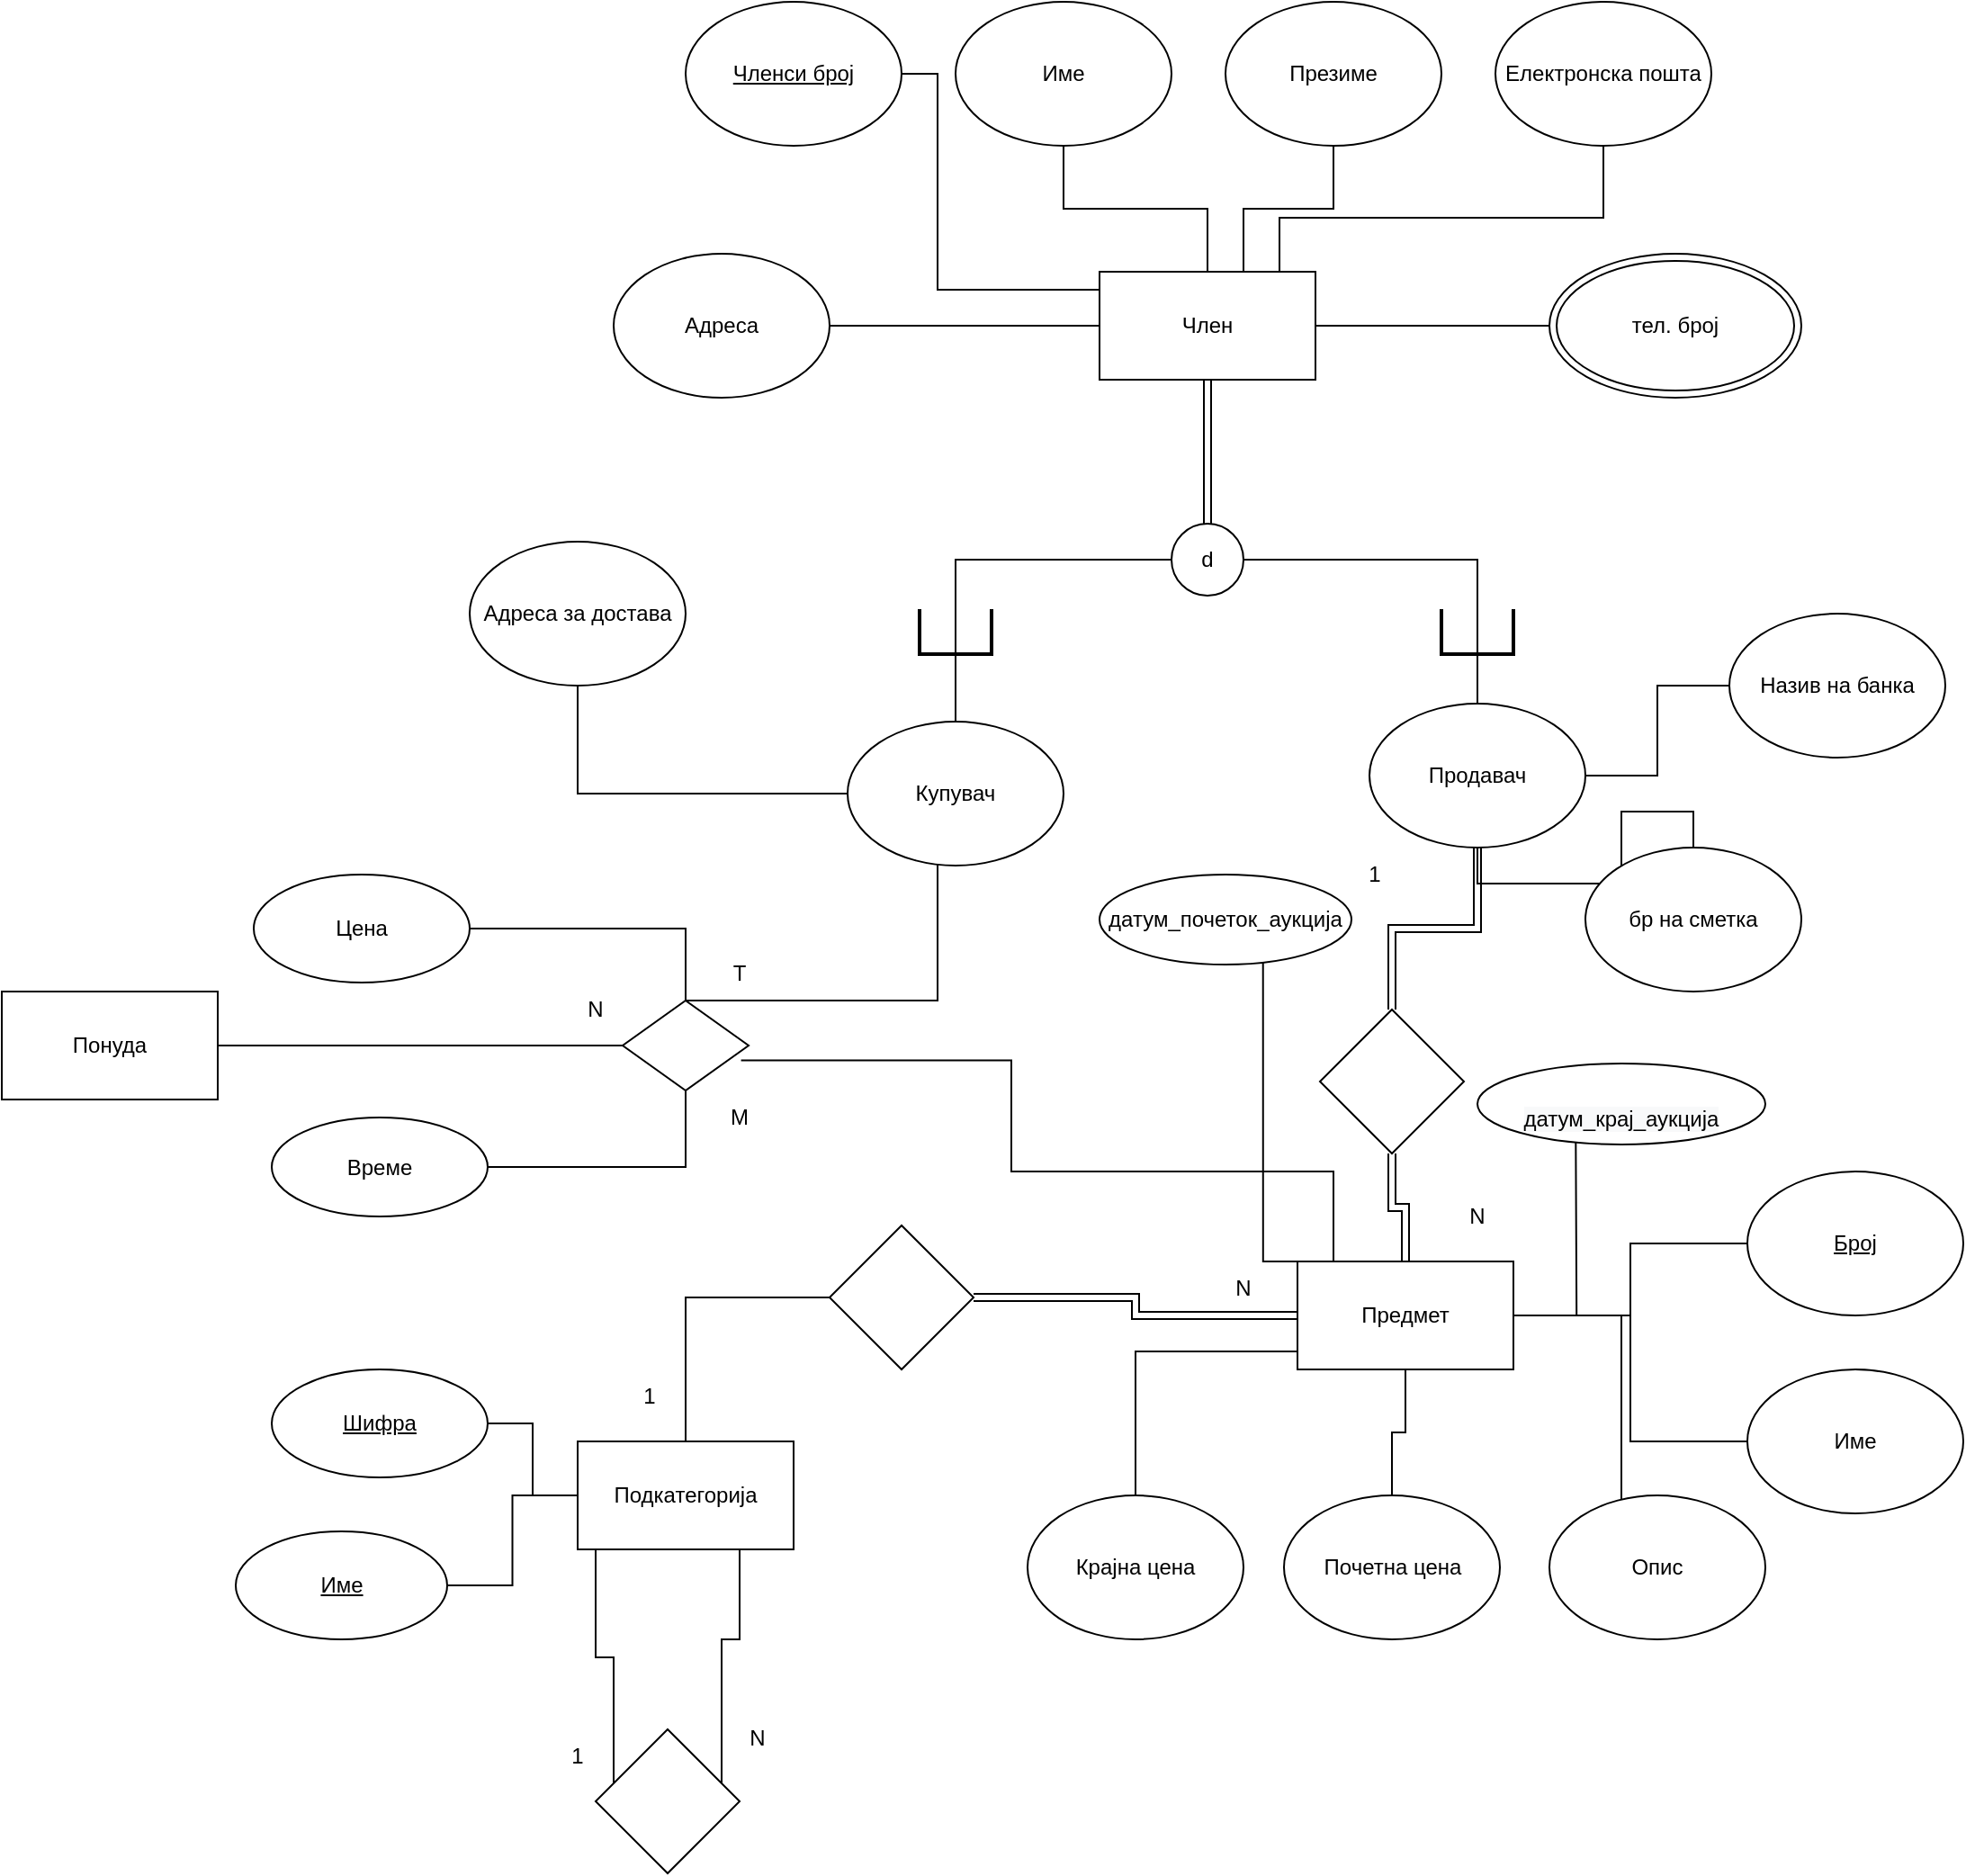 <mxfile version="20.5.2" type="device"><diagram id="pEInnEd4wYIdr4fdweo-" name="Page-1"><mxGraphModel dx="1888" dy="1683" grid="1" gridSize="10" guides="1" tooltips="1" connect="1" arrows="1" fold="1" page="1" pageScale="1" pageWidth="850" pageHeight="1100" math="0" shadow="0"><root><mxCell id="0"/><mxCell id="1" parent="0"/><mxCell id="-VrPznBXSMuNLN9TioHQ-9" style="edgeStyle=orthogonalEdgeStyle;rounded=0;orthogonalLoop=1;jettySize=auto;html=1;endArrow=none;endFill=0;" edge="1" parent="1" source="-VrPznBXSMuNLN9TioHQ-1" target="-VrPznBXSMuNLN9TioHQ-6"><mxGeometry relative="1" as="geometry"/></mxCell><mxCell id="-VrPznBXSMuNLN9TioHQ-10" style="edgeStyle=orthogonalEdgeStyle;rounded=0;orthogonalLoop=1;jettySize=auto;html=1;entryX=0;entryY=0.5;entryDx=0;entryDy=0;endArrow=none;endFill=0;" edge="1" parent="1" source="-VrPznBXSMuNLN9TioHQ-1" target="-VrPznBXSMuNLN9TioHQ-8"><mxGeometry relative="1" as="geometry"/></mxCell><mxCell id="-VrPznBXSMuNLN9TioHQ-11" style="edgeStyle=orthogonalEdgeStyle;rounded=0;orthogonalLoop=1;jettySize=auto;html=1;endArrow=none;endFill=0;" edge="1" parent="1" source="-VrPznBXSMuNLN9TioHQ-1" target="-VrPznBXSMuNLN9TioHQ-3"><mxGeometry relative="1" as="geometry"/></mxCell><mxCell id="-VrPznBXSMuNLN9TioHQ-12" style="edgeStyle=orthogonalEdgeStyle;rounded=0;orthogonalLoop=1;jettySize=auto;html=1;entryX=0.5;entryY=1;entryDx=0;entryDy=0;endArrow=none;endFill=0;" edge="1" parent="1" source="-VrPznBXSMuNLN9TioHQ-1" target="-VrPznBXSMuNLN9TioHQ-4"><mxGeometry relative="1" as="geometry"><Array as="points"><mxPoint x="410" y="65"/><mxPoint x="460" y="65"/></Array></mxGeometry></mxCell><mxCell id="-VrPznBXSMuNLN9TioHQ-13" style="edgeStyle=orthogonalEdgeStyle;rounded=0;orthogonalLoop=1;jettySize=auto;html=1;endArrow=none;endFill=0;" edge="1" parent="1" source="-VrPznBXSMuNLN9TioHQ-1" target="-VrPznBXSMuNLN9TioHQ-5"><mxGeometry relative="1" as="geometry"><Array as="points"><mxPoint x="430" y="70"/><mxPoint x="610" y="70"/></Array></mxGeometry></mxCell><mxCell id="-VrPznBXSMuNLN9TioHQ-14" style="edgeStyle=orthogonalEdgeStyle;rounded=0;orthogonalLoop=1;jettySize=auto;html=1;endArrow=none;endFill=0;" edge="1" parent="1" source="-VrPznBXSMuNLN9TioHQ-1" target="-VrPznBXSMuNLN9TioHQ-2"><mxGeometry relative="1" as="geometry"><Array as="points"><mxPoint x="240" y="110"/><mxPoint x="240" y="-10"/></Array></mxGeometry></mxCell><mxCell id="-VrPznBXSMuNLN9TioHQ-18" style="edgeStyle=orthogonalEdgeStyle;rounded=0;orthogonalLoop=1;jettySize=auto;html=1;endArrow=none;endFill=0;shape=link;" edge="1" parent="1" source="-VrPznBXSMuNLN9TioHQ-1" target="-VrPznBXSMuNLN9TioHQ-17"><mxGeometry relative="1" as="geometry"/></mxCell><mxCell id="-VrPznBXSMuNLN9TioHQ-1" value="Член" style="rounded=0;whiteSpace=wrap;html=1;" vertex="1" parent="1"><mxGeometry x="330" y="100" width="120" height="60" as="geometry"/></mxCell><mxCell id="-VrPznBXSMuNLN9TioHQ-2" value="&lt;u&gt;Членси број&lt;/u&gt;" style="ellipse;whiteSpace=wrap;html=1;" vertex="1" parent="1"><mxGeometry x="100" y="-50" width="120" height="80" as="geometry"/></mxCell><mxCell id="-VrPznBXSMuNLN9TioHQ-3" value="Име" style="ellipse;whiteSpace=wrap;html=1;" vertex="1" parent="1"><mxGeometry x="250" y="-50" width="120" height="80" as="geometry"/></mxCell><mxCell id="-VrPznBXSMuNLN9TioHQ-4" value="Презиме" style="ellipse;whiteSpace=wrap;html=1;" vertex="1" parent="1"><mxGeometry x="400" y="-50" width="120" height="80" as="geometry"/></mxCell><mxCell id="-VrPznBXSMuNLN9TioHQ-5" value="Електронска пошта" style="ellipse;whiteSpace=wrap;html=1;" vertex="1" parent="1"><mxGeometry x="550" y="-50" width="120" height="80" as="geometry"/></mxCell><mxCell id="-VrPznBXSMuNLN9TioHQ-6" value="Адреса" style="ellipse;whiteSpace=wrap;html=1;" vertex="1" parent="1"><mxGeometry x="60" y="90" width="120" height="80" as="geometry"/></mxCell><mxCell id="-VrPznBXSMuNLN9TioHQ-8" value="тел. број" style="ellipse;shape=doubleEllipse;whiteSpace=wrap;html=1;" vertex="1" parent="1"><mxGeometry x="580" y="90" width="140" height="80" as="geometry"/></mxCell><mxCell id="-VrPznBXSMuNLN9TioHQ-35" style="edgeStyle=orthogonalEdgeStyle;rounded=0;orthogonalLoop=1;jettySize=auto;html=1;endArrow=none;endFill=0;" edge="1" parent="1" source="-VrPznBXSMuNLN9TioHQ-15" target="-VrPznBXSMuNLN9TioHQ-34"><mxGeometry relative="1" as="geometry"/></mxCell><mxCell id="-VrPznBXSMuNLN9TioHQ-105" style="edgeStyle=orthogonalEdgeStyle;rounded=0;orthogonalLoop=1;jettySize=auto;html=1;entryX=0.5;entryY=0;entryDx=0;entryDy=0;endArrow=none;endFill=0;" edge="1" parent="1" source="-VrPznBXSMuNLN9TioHQ-15" target="-VrPznBXSMuNLN9TioHQ-93"><mxGeometry relative="1" as="geometry"><Array as="points"><mxPoint x="240" y="505"/></Array></mxGeometry></mxCell><mxCell id="-VrPznBXSMuNLN9TioHQ-15" value="Купувач" style="ellipse;whiteSpace=wrap;html=1;" vertex="1" parent="1"><mxGeometry x="190" y="350" width="120" height="80" as="geometry"/></mxCell><mxCell id="-VrPznBXSMuNLN9TioHQ-38" style="edgeStyle=orthogonalEdgeStyle;rounded=0;orthogonalLoop=1;jettySize=auto;html=1;endArrow=none;endFill=0;" edge="1" parent="1" source="-VrPznBXSMuNLN9TioHQ-16" target="-VrPznBXSMuNLN9TioHQ-36"><mxGeometry relative="1" as="geometry"/></mxCell><mxCell id="-VrPznBXSMuNLN9TioHQ-39" style="edgeStyle=orthogonalEdgeStyle;rounded=0;orthogonalLoop=1;jettySize=auto;html=1;entryX=0.5;entryY=0;entryDx=0;entryDy=0;endArrow=none;endFill=0;" edge="1" parent="1" source="-VrPznBXSMuNLN9TioHQ-16" target="-VrPznBXSMuNLN9TioHQ-37"><mxGeometry relative="1" as="geometry"/></mxCell><mxCell id="-VrPznBXSMuNLN9TioHQ-53" style="edgeStyle=orthogonalEdgeStyle;rounded=0;orthogonalLoop=1;jettySize=auto;html=1;endArrow=none;endFill=0;shape=link;" edge="1" parent="1" source="-VrPznBXSMuNLN9TioHQ-16" target="-VrPznBXSMuNLN9TioHQ-52"><mxGeometry relative="1" as="geometry"/></mxCell><mxCell id="-VrPznBXSMuNLN9TioHQ-16" value="Продавач" style="ellipse;whiteSpace=wrap;html=1;" vertex="1" parent="1"><mxGeometry x="480" y="340" width="120" height="80" as="geometry"/></mxCell><mxCell id="-VrPznBXSMuNLN9TioHQ-20" style="edgeStyle=orthogonalEdgeStyle;rounded=0;orthogonalLoop=1;jettySize=auto;html=1;endArrow=none;endFill=0;" edge="1" parent="1" source="-VrPznBXSMuNLN9TioHQ-17" target="-VrPznBXSMuNLN9TioHQ-16"><mxGeometry relative="1" as="geometry"/></mxCell><mxCell id="-VrPznBXSMuNLN9TioHQ-31" style="edgeStyle=orthogonalEdgeStyle;rounded=0;orthogonalLoop=1;jettySize=auto;html=1;endArrow=none;endFill=0;" edge="1" parent="1" source="-VrPznBXSMuNLN9TioHQ-17" target="-VrPznBXSMuNLN9TioHQ-15"><mxGeometry relative="1" as="geometry"/></mxCell><mxCell id="-VrPznBXSMuNLN9TioHQ-17" value="d" style="ellipse;whiteSpace=wrap;html=1;aspect=fixed;" vertex="1" parent="1"><mxGeometry x="370" y="240" width="40" height="40" as="geometry"/></mxCell><mxCell id="-VrPznBXSMuNLN9TioHQ-23" value="" style="strokeWidth=2;html=1;shape=mxgraph.flowchart.annotation_1;align=left;pointerEvents=1;rotation=-90;" vertex="1" parent="1"><mxGeometry x="527.5" y="280" width="25" height="40" as="geometry"/></mxCell><mxCell id="-VrPznBXSMuNLN9TioHQ-32" value="" style="strokeWidth=2;html=1;shape=mxgraph.flowchart.annotation_1;align=left;pointerEvents=1;rotation=-90;" vertex="1" parent="1"><mxGeometry x="237.5" y="280" width="25" height="40" as="geometry"/></mxCell><mxCell id="-VrPznBXSMuNLN9TioHQ-33" style="edgeStyle=orthogonalEdgeStyle;rounded=0;orthogonalLoop=1;jettySize=auto;html=1;exitX=0;exitY=0.5;exitDx=0;exitDy=0;exitPerimeter=0;endArrow=none;endFill=0;entryX=1;entryY=0.5;entryDx=0;entryDy=0;entryPerimeter=0;" edge="1" parent="1" source="-VrPznBXSMuNLN9TioHQ-32" target="-VrPznBXSMuNLN9TioHQ-32"><mxGeometry relative="1" as="geometry"/></mxCell><mxCell id="-VrPznBXSMuNLN9TioHQ-34" value="Адреса за достава" style="ellipse;whiteSpace=wrap;html=1;" vertex="1" parent="1"><mxGeometry x="-20" y="250" width="120" height="80" as="geometry"/></mxCell><mxCell id="-VrPznBXSMuNLN9TioHQ-36" value="Назив на банка" style="ellipse;whiteSpace=wrap;html=1;" vertex="1" parent="1"><mxGeometry x="680" y="290" width="120" height="80" as="geometry"/></mxCell><mxCell id="-VrPznBXSMuNLN9TioHQ-37" value="бр на сметка" style="ellipse;whiteSpace=wrap;html=1;" vertex="1" parent="1"><mxGeometry x="600" y="420" width="120" height="80" as="geometry"/></mxCell><mxCell id="-VrPznBXSMuNLN9TioHQ-47" style="edgeStyle=orthogonalEdgeStyle;rounded=0;orthogonalLoop=1;jettySize=auto;html=1;endArrow=none;endFill=0;" edge="1" parent="1" source="-VrPznBXSMuNLN9TioHQ-40" target="-VrPznBXSMuNLN9TioHQ-42"><mxGeometry relative="1" as="geometry"/></mxCell><mxCell id="-VrPznBXSMuNLN9TioHQ-48" style="edgeStyle=orthogonalEdgeStyle;rounded=0;orthogonalLoop=1;jettySize=auto;html=1;endArrow=none;endFill=0;" edge="1" parent="1" source="-VrPznBXSMuNLN9TioHQ-40" target="-VrPznBXSMuNLN9TioHQ-43"><mxGeometry relative="1" as="geometry"/></mxCell><mxCell id="-VrPznBXSMuNLN9TioHQ-49" style="edgeStyle=orthogonalEdgeStyle;rounded=0;orthogonalLoop=1;jettySize=auto;html=1;endArrow=none;endFill=0;" edge="1" parent="1" source="-VrPznBXSMuNLN9TioHQ-40" target="-VrPznBXSMuNLN9TioHQ-46"><mxGeometry relative="1" as="geometry"><Array as="points"><mxPoint x="350" y="700"/></Array></mxGeometry></mxCell><mxCell id="-VrPznBXSMuNLN9TioHQ-50" style="edgeStyle=orthogonalEdgeStyle;rounded=0;orthogonalLoop=1;jettySize=auto;html=1;endArrow=none;endFill=0;" edge="1" parent="1" source="-VrPznBXSMuNLN9TioHQ-40" target="-VrPznBXSMuNLN9TioHQ-45"><mxGeometry relative="1" as="geometry"/></mxCell><mxCell id="-VrPznBXSMuNLN9TioHQ-51" style="edgeStyle=orthogonalEdgeStyle;rounded=0;orthogonalLoop=1;jettySize=auto;html=1;endArrow=none;endFill=0;" edge="1" parent="1" source="-VrPznBXSMuNLN9TioHQ-40" target="-VrPznBXSMuNLN9TioHQ-44"><mxGeometry relative="1" as="geometry"><Array as="points"><mxPoint x="620" y="680"/></Array></mxGeometry></mxCell><mxCell id="-VrPznBXSMuNLN9TioHQ-61" style="edgeStyle=orthogonalEdgeStyle;rounded=0;orthogonalLoop=1;jettySize=auto;html=1;entryX=0;entryY=1;entryDx=0;entryDy=0;endArrow=none;endFill=0;" edge="1" parent="1" source="-VrPznBXSMuNLN9TioHQ-40"><mxGeometry relative="1" as="geometry"><mxPoint x="594.645" y="581.213" as="targetPoint"/></mxGeometry></mxCell><mxCell id="-VrPznBXSMuNLN9TioHQ-87" style="edgeStyle=orthogonalEdgeStyle;rounded=0;orthogonalLoop=1;jettySize=auto;html=1;entryX=0.649;entryY=0.96;entryDx=0;entryDy=0;entryPerimeter=0;endArrow=none;endFill=0;" edge="1" parent="1" source="-VrPznBXSMuNLN9TioHQ-40" target="-VrPznBXSMuNLN9TioHQ-85"><mxGeometry relative="1" as="geometry"><Array as="points"><mxPoint x="421" y="650"/></Array></mxGeometry></mxCell><mxCell id="-VrPznBXSMuNLN9TioHQ-98" style="edgeStyle=orthogonalEdgeStyle;rounded=0;orthogonalLoop=1;jettySize=auto;html=1;entryX=0.94;entryY=0.664;entryDx=0;entryDy=0;entryPerimeter=0;endArrow=none;endFill=0;" edge="1" parent="1" source="-VrPznBXSMuNLN9TioHQ-40" target="-VrPznBXSMuNLN9TioHQ-93"><mxGeometry relative="1" as="geometry"><Array as="points"><mxPoint x="460" y="600"/><mxPoint x="281" y="600"/></Array></mxGeometry></mxCell><mxCell id="-VrPznBXSMuNLN9TioHQ-40" value="Предмет" style="rounded=0;whiteSpace=wrap;html=1;" vertex="1" parent="1"><mxGeometry x="440" y="650" width="120" height="60" as="geometry"/></mxCell><mxCell id="-VrPznBXSMuNLN9TioHQ-42" value="&lt;u&gt;Број&lt;/u&gt;" style="ellipse;whiteSpace=wrap;html=1;" vertex="1" parent="1"><mxGeometry x="690" y="600" width="120" height="80" as="geometry"/></mxCell><mxCell id="-VrPznBXSMuNLN9TioHQ-43" value="Име" style="ellipse;whiteSpace=wrap;html=1;" vertex="1" parent="1"><mxGeometry x="690" y="710" width="120" height="80" as="geometry"/></mxCell><mxCell id="-VrPznBXSMuNLN9TioHQ-44" value="Опис" style="ellipse;whiteSpace=wrap;html=1;" vertex="1" parent="1"><mxGeometry x="580" y="780" width="120" height="80" as="geometry"/></mxCell><mxCell id="-VrPznBXSMuNLN9TioHQ-45" value="Почетна цена" style="ellipse;whiteSpace=wrap;html=1;" vertex="1" parent="1"><mxGeometry x="432.5" y="780" width="120" height="80" as="geometry"/></mxCell><mxCell id="-VrPznBXSMuNLN9TioHQ-46" value="Крајна цена" style="ellipse;whiteSpace=wrap;html=1;" vertex="1" parent="1"><mxGeometry x="290" y="780" width="120" height="80" as="geometry"/></mxCell><mxCell id="-VrPznBXSMuNLN9TioHQ-55" style="edgeStyle=orthogonalEdgeStyle;rounded=0;orthogonalLoop=1;jettySize=auto;html=1;endArrow=none;endFill=0;shape=link;" edge="1" parent="1" source="-VrPznBXSMuNLN9TioHQ-52" target="-VrPznBXSMuNLN9TioHQ-40"><mxGeometry relative="1" as="geometry"/></mxCell><mxCell id="-VrPznBXSMuNLN9TioHQ-52" value="" style="rhombus;whiteSpace=wrap;html=1;" vertex="1" parent="1"><mxGeometry x="452.5" y="510" width="80" height="80" as="geometry"/></mxCell><mxCell id="-VrPznBXSMuNLN9TioHQ-56" value="N" style="text;html=1;strokeColor=none;fillColor=none;align=center;verticalAlign=middle;whiteSpace=wrap;rounded=0;" vertex="1" parent="1"><mxGeometry x="510" y="610" width="60" height="30" as="geometry"/></mxCell><mxCell id="-VrPznBXSMuNLN9TioHQ-57" value="1" style="text;html=1;strokeColor=none;fillColor=none;align=center;verticalAlign=middle;whiteSpace=wrap;rounded=0;" vertex="1" parent="1"><mxGeometry x="452.5" y="420" width="60" height="30" as="geometry"/></mxCell><mxCell id="-VrPznBXSMuNLN9TioHQ-75" style="edgeStyle=orthogonalEdgeStyle;rounded=0;orthogonalLoop=1;jettySize=auto;html=1;endArrow=none;endFill=0;" edge="1" parent="1" source="-VrPznBXSMuNLN9TioHQ-63" target="-VrPznBXSMuNLN9TioHQ-65"><mxGeometry relative="1" as="geometry"/></mxCell><mxCell id="-VrPznBXSMuNLN9TioHQ-76" style="edgeStyle=orthogonalEdgeStyle;rounded=0;orthogonalLoop=1;jettySize=auto;html=1;endArrow=none;endFill=0;" edge="1" parent="1" source="-VrPznBXSMuNLN9TioHQ-63" target="-VrPznBXSMuNLN9TioHQ-64"><mxGeometry relative="1" as="geometry"/></mxCell><mxCell id="-VrPznBXSMuNLN9TioHQ-63" value="Подкатегорија" style="rounded=0;whiteSpace=wrap;html=1;" vertex="1" parent="1"><mxGeometry x="40" y="750" width="120" height="60" as="geometry"/></mxCell><mxCell id="-VrPznBXSMuNLN9TioHQ-64" value="&lt;u&gt;Шифра&lt;/u&gt;" style="ellipse;whiteSpace=wrap;html=1;" vertex="1" parent="1"><mxGeometry x="-130" y="710" width="120" height="60" as="geometry"/></mxCell><mxCell id="-VrPznBXSMuNLN9TioHQ-65" value="&lt;u&gt;Име&lt;/u&gt;" style="ellipse;whiteSpace=wrap;html=1;" vertex="1" parent="1"><mxGeometry x="-150" y="800" width="117.5" height="60" as="geometry"/></mxCell><mxCell id="-VrPznBXSMuNLN9TioHQ-69" style="edgeStyle=orthogonalEdgeStyle;rounded=0;orthogonalLoop=1;jettySize=auto;html=1;entryX=0;entryY=0.5;entryDx=0;entryDy=0;endArrow=none;endFill=0;shape=link;" edge="1" parent="1" source="-VrPznBXSMuNLN9TioHQ-68" target="-VrPznBXSMuNLN9TioHQ-40"><mxGeometry relative="1" as="geometry"/></mxCell><mxCell id="-VrPznBXSMuNLN9TioHQ-70" style="edgeStyle=orthogonalEdgeStyle;rounded=0;orthogonalLoop=1;jettySize=auto;html=1;endArrow=none;endFill=0;" edge="1" parent="1" source="-VrPznBXSMuNLN9TioHQ-68" target="-VrPznBXSMuNLN9TioHQ-63"><mxGeometry relative="1" as="geometry"/></mxCell><mxCell id="-VrPznBXSMuNLN9TioHQ-68" value="" style="rhombus;whiteSpace=wrap;html=1;rotation=-90;" vertex="1" parent="1"><mxGeometry x="180" y="630" width="80" height="80" as="geometry"/></mxCell><mxCell id="-VrPznBXSMuNLN9TioHQ-71" value="N" style="text;html=1;strokeColor=none;fillColor=none;align=center;verticalAlign=middle;whiteSpace=wrap;rounded=0;" vertex="1" parent="1"><mxGeometry x="380" y="650" width="60" height="30" as="geometry"/></mxCell><mxCell id="-VrPznBXSMuNLN9TioHQ-72" value="1" style="text;html=1;strokeColor=none;fillColor=none;align=center;verticalAlign=middle;whiteSpace=wrap;rounded=0;" vertex="1" parent="1"><mxGeometry x="50" y="710" width="60" height="30" as="geometry"/></mxCell><mxCell id="-VrPznBXSMuNLN9TioHQ-88" style="edgeStyle=orthogonalEdgeStyle;rounded=0;orthogonalLoop=1;jettySize=auto;html=1;entryX=0.25;entryY=1;entryDx=0;entryDy=0;endArrow=none;endFill=0;" edge="1" parent="1" source="-VrPznBXSMuNLN9TioHQ-77" target="-VrPznBXSMuNLN9TioHQ-63"><mxGeometry relative="1" as="geometry"><Array as="points"><mxPoint x="60" y="870"/><mxPoint x="50" y="870"/><mxPoint x="50" y="810"/></Array></mxGeometry></mxCell><mxCell id="-VrPznBXSMuNLN9TioHQ-89" style="edgeStyle=orthogonalEdgeStyle;rounded=0;orthogonalLoop=1;jettySize=auto;html=1;entryX=0.75;entryY=1;entryDx=0;entryDy=0;endArrow=none;endFill=0;" edge="1" parent="1" source="-VrPznBXSMuNLN9TioHQ-77" target="-VrPznBXSMuNLN9TioHQ-63"><mxGeometry relative="1" as="geometry"><Array as="points"><mxPoint x="120" y="860"/><mxPoint x="130" y="860"/></Array></mxGeometry></mxCell><mxCell id="-VrPznBXSMuNLN9TioHQ-77" value="" style="rhombus;whiteSpace=wrap;html=1;" vertex="1" parent="1"><mxGeometry x="50" y="910" width="80" height="80" as="geometry"/></mxCell><mxCell id="-VrPznBXSMuNLN9TioHQ-83" value="1" style="text;html=1;strokeColor=none;fillColor=none;align=center;verticalAlign=middle;whiteSpace=wrap;rounded=0;" vertex="1" parent="1"><mxGeometry x="10" y="910" width="60" height="30" as="geometry"/></mxCell><mxCell id="-VrPznBXSMuNLN9TioHQ-84" value="N" style="text;html=1;strokeColor=none;fillColor=none;align=center;verticalAlign=middle;whiteSpace=wrap;rounded=0;" vertex="1" parent="1"><mxGeometry x="110" y="900" width="60" height="30" as="geometry"/></mxCell><mxCell id="-VrPznBXSMuNLN9TioHQ-85" value="датум_почеток_аукција" style="ellipse;whiteSpace=wrap;html=1;" vertex="1" parent="1"><mxGeometry x="330" y="435" width="140" height="50" as="geometry"/></mxCell><mxCell id="-VrPznBXSMuNLN9TioHQ-86" value="&lt;br&gt;&lt;span style=&quot;color: rgb(0, 0, 0); font-family: Helvetica; font-size: 12px; font-style: normal; font-variant-ligatures: normal; font-variant-caps: normal; font-weight: 400; letter-spacing: normal; orphans: 2; text-align: center; text-indent: 0px; text-transform: none; widows: 2; word-spacing: 0px; -webkit-text-stroke-width: 0px; background-color: rgb(248, 249, 250); text-decoration-thickness: initial; text-decoration-style: initial; text-decoration-color: initial; float: none; display: inline !important;&quot;&gt;датум_крај_аукција&lt;/span&gt;&lt;br&gt;" style="ellipse;whiteSpace=wrap;html=1;" vertex="1" parent="1"><mxGeometry x="540" y="540" width="160" height="45" as="geometry"/></mxCell><mxCell id="-VrPznBXSMuNLN9TioHQ-93" value="" style="rhombus;whiteSpace=wrap;html=1;" vertex="1" parent="1"><mxGeometry x="65" y="505" width="70" height="50" as="geometry"/></mxCell><mxCell id="-VrPznBXSMuNLN9TioHQ-106" style="edgeStyle=orthogonalEdgeStyle;rounded=0;orthogonalLoop=1;jettySize=auto;html=1;entryX=0;entryY=0.5;entryDx=0;entryDy=0;endArrow=none;endFill=0;" edge="1" parent="1" source="-VrPznBXSMuNLN9TioHQ-96" target="-VrPznBXSMuNLN9TioHQ-93"><mxGeometry relative="1" as="geometry"/></mxCell><mxCell id="-VrPznBXSMuNLN9TioHQ-96" value="Понуда" style="rounded=0;whiteSpace=wrap;html=1;" vertex="1" parent="1"><mxGeometry x="-280" y="500" width="120" height="60" as="geometry"/></mxCell><mxCell id="-VrPznBXSMuNLN9TioHQ-107" style="edgeStyle=orthogonalEdgeStyle;rounded=0;orthogonalLoop=1;jettySize=auto;html=1;entryX=0.5;entryY=0;entryDx=0;entryDy=0;endArrow=none;endFill=0;" edge="1" parent="1" source="-VrPznBXSMuNLN9TioHQ-101" target="-VrPznBXSMuNLN9TioHQ-93"><mxGeometry relative="1" as="geometry"/></mxCell><mxCell id="-VrPznBXSMuNLN9TioHQ-101" value="Цена" style="ellipse;whiteSpace=wrap;html=1;" vertex="1" parent="1"><mxGeometry x="-140" y="435" width="120" height="60" as="geometry"/></mxCell><mxCell id="-VrPznBXSMuNLN9TioHQ-108" style="edgeStyle=orthogonalEdgeStyle;rounded=0;orthogonalLoop=1;jettySize=auto;html=1;entryX=0.5;entryY=1;entryDx=0;entryDy=0;endArrow=none;endFill=0;" edge="1" parent="1" source="-VrPznBXSMuNLN9TioHQ-102" target="-VrPznBXSMuNLN9TioHQ-93"><mxGeometry relative="1" as="geometry"/></mxCell><mxCell id="-VrPznBXSMuNLN9TioHQ-102" value="Време" style="ellipse;whiteSpace=wrap;html=1;" vertex="1" parent="1"><mxGeometry x="-130" y="570" width="120" height="55" as="geometry"/></mxCell><mxCell id="-VrPznBXSMuNLN9TioHQ-109" value="N" style="text;html=1;strokeColor=none;fillColor=none;align=center;verticalAlign=middle;whiteSpace=wrap;rounded=0;" vertex="1" parent="1"><mxGeometry x="20" y="495" width="60" height="30" as="geometry"/></mxCell><mxCell id="-VrPznBXSMuNLN9TioHQ-110" value="M&lt;span style=&quot;color: rgba(0, 0, 0, 0); font-family: monospace; font-size: 0px; text-align: start;&quot;&gt;%3CmxGraphModel%3E%3Croot%3E%3CmxCell%20id%3D%220%22%2F%3E%3CmxCell%20id%3D%221%22%20parent%3D%220%22%2F%3E%3CmxCell%20id%3D%222%22%20value%3D%22N%22%20style%3D%22text%3Bhtml%3D1%3BstrokeColor%3Dnone%3BfillColor%3Dnone%3Balign%3Dcenter%3BverticalAlign%3Dmiddle%3BwhiteSpace%3Dwrap%3Brounded%3D0%3B%22%20vertex%3D%221%22%20parent%3D%221%22%3E%3CmxGeometry%20x%3D%2220%22%20y%3D%22495%22%20width%3D%2260%22%20height%3D%2230%22%20as%3D%22geometry%22%2F%3E%3C%2FmxCell%3E%3C%2Froot%3E%3C%2FmxGraphModel%3E&lt;/span&gt;" style="text;html=1;strokeColor=none;fillColor=none;align=center;verticalAlign=middle;whiteSpace=wrap;rounded=0;" vertex="1" parent="1"><mxGeometry x="100" y="555" width="60" height="30" as="geometry"/></mxCell><mxCell id="-VrPznBXSMuNLN9TioHQ-111" value="T" style="text;html=1;strokeColor=none;fillColor=none;align=center;verticalAlign=middle;whiteSpace=wrap;rounded=0;" vertex="1" parent="1"><mxGeometry x="100" y="475" width="60" height="30" as="geometry"/></mxCell></root></mxGraphModel></diagram></mxfile>